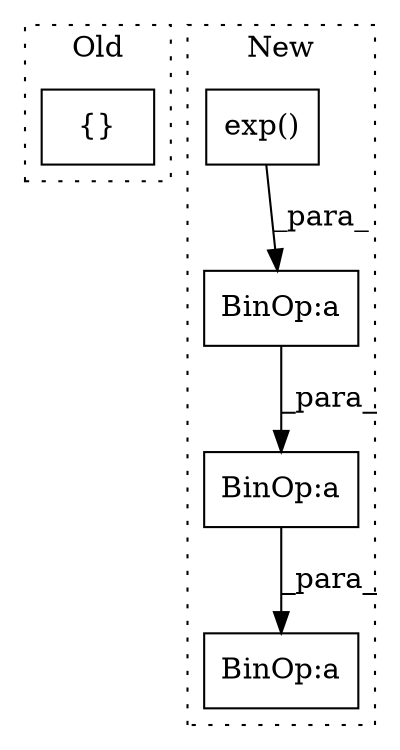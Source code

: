 digraph G {
subgraph cluster0 {
1 [label="{}" a="95" s="5281,5354" l="1,1" shape="box"];
label = "Old";
style="dotted";
}
subgraph cluster1 {
2 [label="exp()" a="75" s="5318" l="13" shape="box"];
3 [label="BinOp:a" a="82" s="5417" l="3" shape="box"];
4 [label="BinOp:a" a="82" s="5404" l="3" shape="box"];
5 [label="BinOp:a" a="82" s="5281" l="3" shape="box"];
label = "New";
style="dotted";
}
2 -> 5 [label="_para_"];
3 -> 4 [label="_para_"];
5 -> 3 [label="_para_"];
}